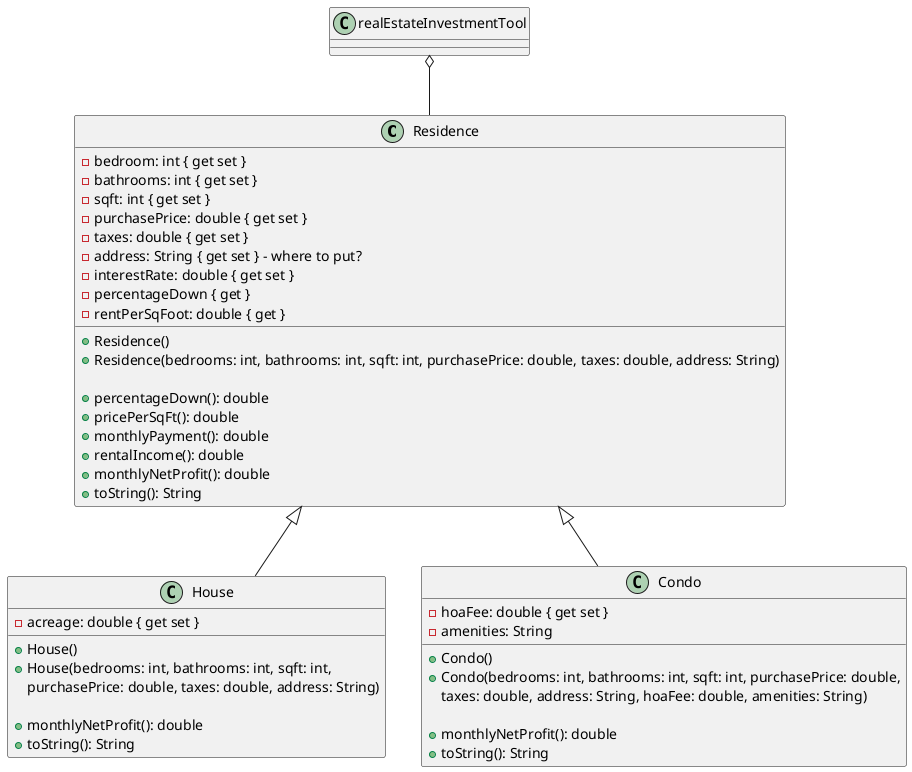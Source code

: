 @startuml

class Residence {
    -bedroom: int { get set }
    -bathrooms: int { get set }
    -sqft: int { get set }
    -purchasePrice: double { get set }
    -taxes: double { get set }
    -address: String { get set } - where to put?
    -interestRate: double { get set }
    -percentageDown { get }
    -rentPerSqFoot: double { get }

    +Residence()
    +Residence(bedrooms: int, bathrooms: int, sqft: int, purchasePrice: double, taxes: double, address: String)

    +percentageDown(): double
    +pricePerSqFt(): double
    +monthlyPayment(): double
    +rentalIncome(): double
    +monthlyNetProfit(): double
    +toString(): String
}

class House extends Residence {
    -acreage: double { get set }

    +House()
    +House(bedrooms: int, bathrooms: int, sqft: int,
    purchasePrice: double, taxes: double, address: String)

    +monthlyNetProfit(): double
    +toString(): String
}

class Condo extends Residence {
    -hoaFee: double { get set }
    -amenities: String

    +Condo()
    +Condo(bedrooms: int, bathrooms: int, sqft: int, purchasePrice: double,
    taxes: double, address: String, hoaFee: double, amenities: String)

    +monthlyNetProfit(): double
    +toString(): String
}

realEstateInvestmentTool o-- Residence

@enduml